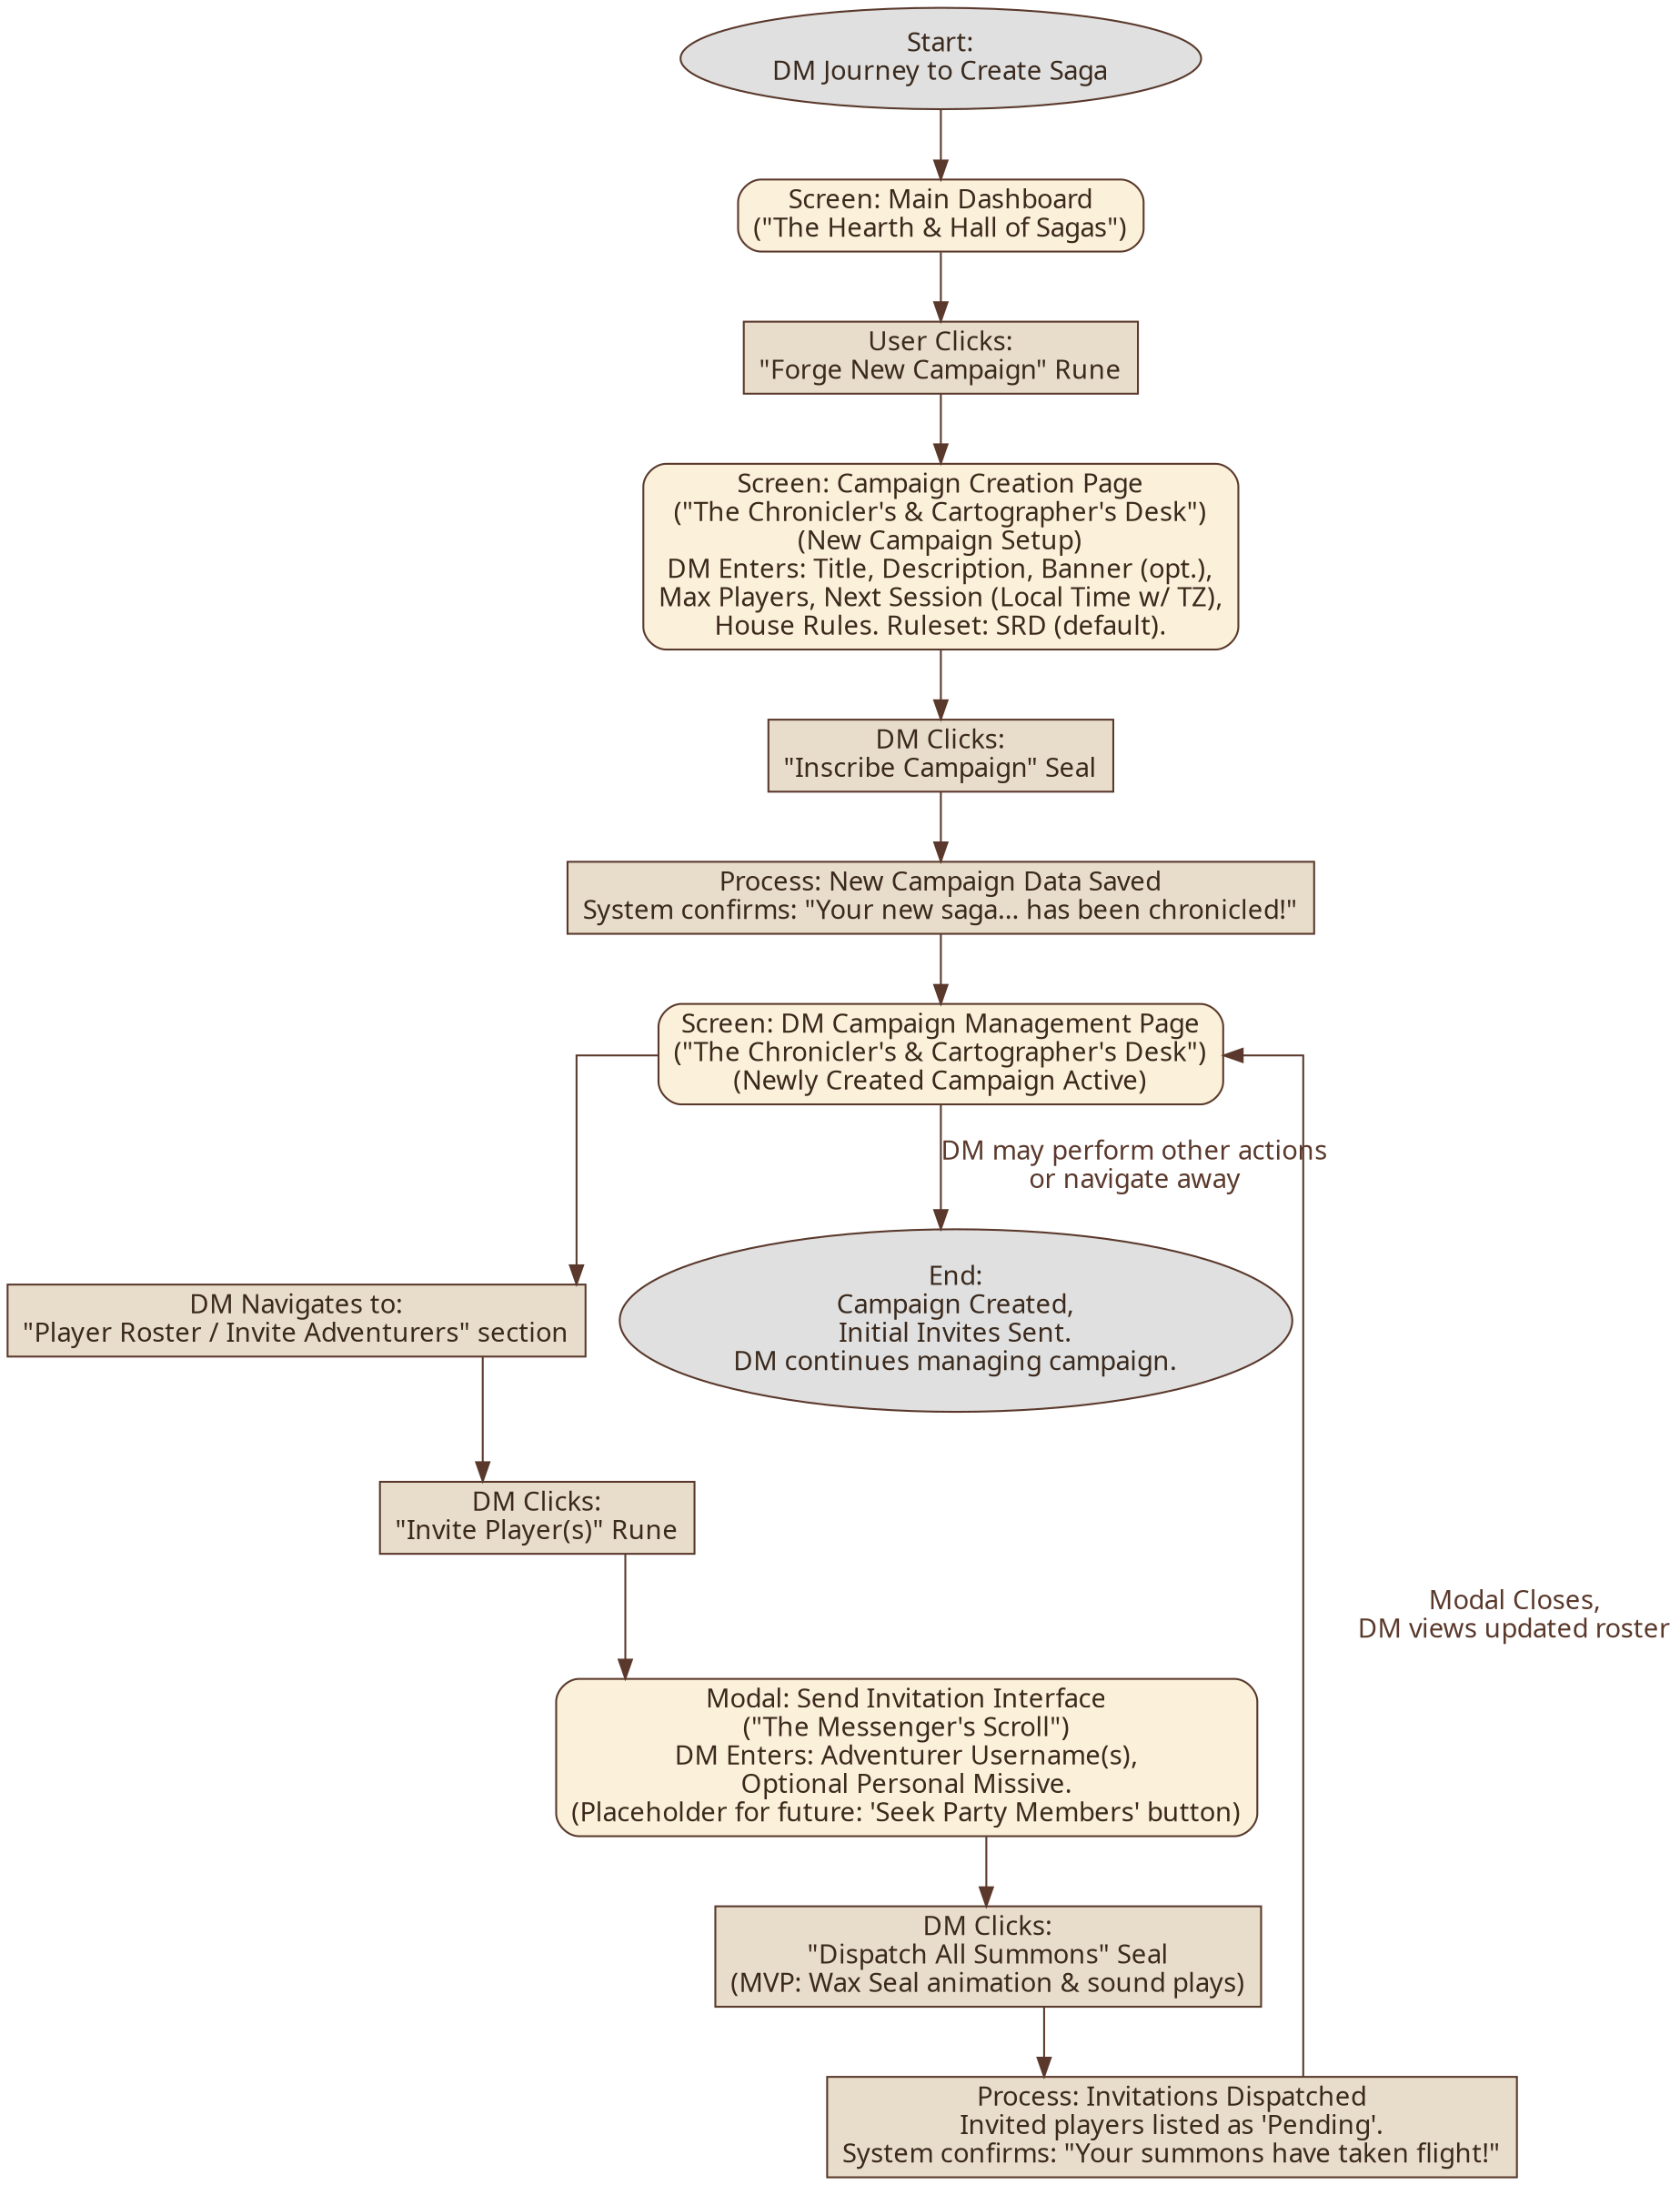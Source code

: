 digraph UserFlow3_DMCreatesCampaignAndInvites_Vertical {
    // General graph attributes
    rankdir="TB"; 
    node [shape="box", style="rounded,filled", fillcolor="#FBF0D9", fontname="IM Fell English", color="#5a392c", fontcolor="#3a291c"];
    edge [fontname="IM Fell English", fontcolor="#5a392c", color="#5a392c"];
    graph [splines="ortho"];

    // Nodes (Screens, Processes, Decisions)
    Start [label="Start:\nDM Journey to Create Saga", shape="ellipse", fillcolor="#E0E0E0"];
    
    MainDashboard [label="Screen: Main Dashboard\n(\"The Hearth & Hall of Sagas\")"];
    ClickForgeNewCampaign [label="User Clicks:\n\"Forge New Campaign\" Rune", shape="rectangle", style="filled", fillcolor="#E8DDCB"];
    
    CampaignCreationPage [label="Screen: Campaign Creation Page\n(\"The Chronicler's & Cartographer's Desk\")\n(New Campaign Setup)\nDM Enters: Title, Description, Banner (opt.),\nMax Players, Next Session (Local Time w/ TZ),\nHouse Rules. Ruleset: SRD (default)."];
    
    ClickInscribeCampaign [label="DM Clicks:\n\"Inscribe Campaign\" Seal", shape="rectangle", style="filled", fillcolor="#E8DDCB"];
    ProcessCampaignCreation [label="Process: New Campaign Data Saved\nSystem confirms: \"Your new saga... has been chronicled!\"", shape="rectangle", style="filled", fillcolor="#E8DDCB"];
    
    DMCampaignManagementPage [label="Screen: DM Campaign Management Page\n(\"The Chronicler's & Cartographer's Desk\")\n(Newly Created Campaign Active)"];
    
    NavigateToInvites [label="DM Navigates to:\n\"Player Roster / Invite Adventurers\" section", shape="rectangle", style="filled", fillcolor="#E8DDCB"];
    ClickInvitePlayers [label="DM Clicks:\n\"Invite Player(s)\" Rune", shape="rectangle", style="filled", fillcolor="#E8DDCB"];
    
    SendInvitationModal [label="Modal: Send Invitation Interface\n(\"The Messenger's Scroll\")\nDM Enters: Adventurer Username(s),\nOptional Personal Missive.\n(Placeholder for future: 'Seek Party Members' button)"];
    
    ClickDispatchSummons [label="DM Clicks:\n\"Dispatch All Summons\" Seal\n(MVP: Wax Seal animation & sound plays)", shape="rectangle", style="filled", fillcolor="#E8DDCB"];
    ProcessInvitationsSent [label="Process: Invitations Dispatched\nInvited players listed as 'Pending'.\nSystem confirms: \"Your summons have taken flight!\"", shape="rectangle", style="filled", fillcolor="#E8DDCB"];

    End [label="End:\nCampaign Created,\nInitial Invites Sent.\nDM continues managing campaign.", shape="ellipse", fillcolor="#E0E0E0"];

    // Edges (Connections & Flow)
    Start -> MainDashboard;
    MainDashboard -> ClickForgeNewCampaign;
    ClickForgeNewCampaign -> CampaignCreationPage;
    CampaignCreationPage -> ClickInscribeCampaign;
    ClickInscribeCampaign -> ProcessCampaignCreation;
    ProcessCampaignCreation -> DMCampaignManagementPage;
    
    DMCampaignManagementPage -> NavigateToInvites;
    NavigateToInvites -> ClickInvitePlayers;
    ClickInvitePlayers -> SendInvitationModal;
    SendInvitationModal -> ClickDispatchSummons;
    ClickDispatchSummons -> ProcessInvitationsSent;
    ProcessInvitationsSent -> DMCampaignManagementPage [label="Modal Closes,\nDM views updated roster"]; // Returns to manage page
    
    DMCampaignManagementPage -> End [label="DM may perform other actions\nor navigate away"];
}